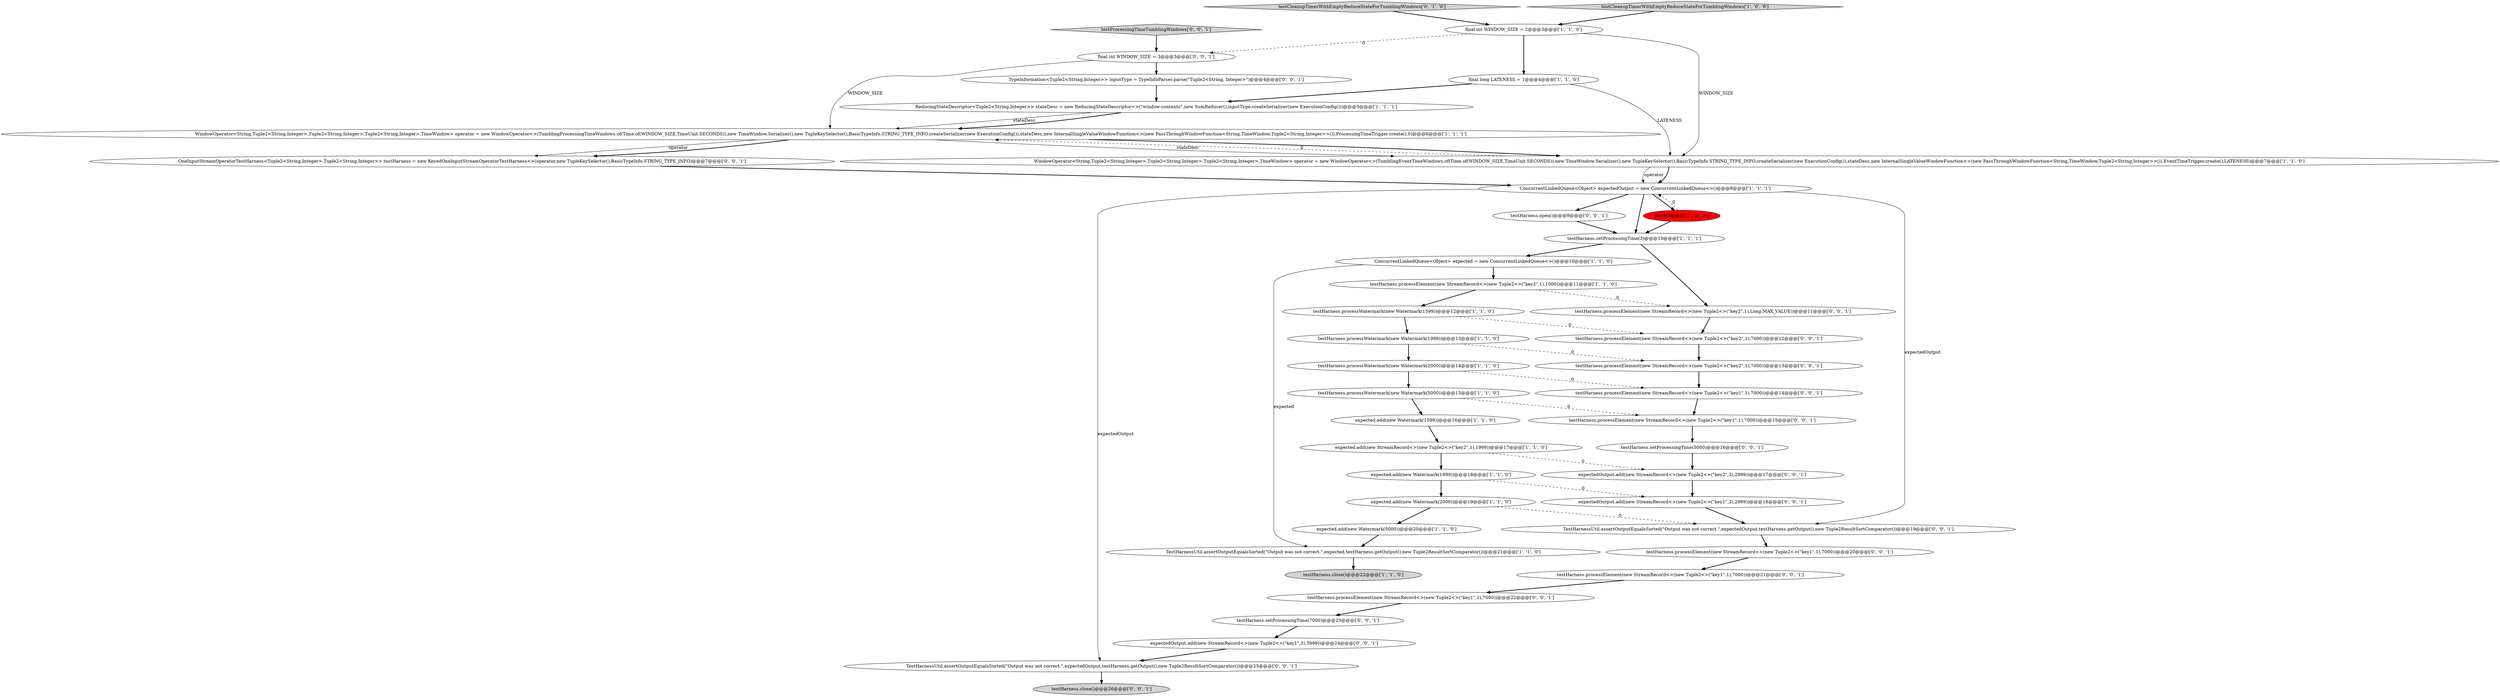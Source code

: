 digraph {
6 [style = filled, label = "ConcurrentLinkedQueue<Object> expected = new ConcurrentLinkedQueue<>()@@@10@@@['1', '1', '0']", fillcolor = white, shape = ellipse image = "AAA0AAABBB1BBB"];
39 [style = filled, label = "OneInputStreamOperatorTestHarness<Tuple2<String,Integer>,Tuple2<String,Integer>> testHarness = new KeyedOneInputStreamOperatorTestHarness<>(operator,new TupleKeySelector(),BasicTypeInfo.STRING_TYPE_INFO)@@@7@@@['0', '0', '1']", fillcolor = white, shape = ellipse image = "AAA0AAABBB3BBB"];
13 [style = filled, label = "final int WINDOW_SIZE = 2@@@3@@@['1', '1', '0']", fillcolor = white, shape = ellipse image = "AAA0AAABBB1BBB"];
10 [style = filled, label = "expected.add(new Watermark(2000))@@@19@@@['1', '1', '0']", fillcolor = white, shape = ellipse image = "AAA0AAABBB1BBB"];
11 [style = filled, label = "ConcurrentLinkedQueue<Object> expectedOutput = new ConcurrentLinkedQueue<>()@@@8@@@['1', '1', '1']", fillcolor = white, shape = ellipse image = "AAA0AAABBB1BBB"];
15 [style = filled, label = "testHarness.processElement(new StreamRecord<>(new Tuple2<>(\"key2\",1),1000))@@@11@@@['1', '1', '0']", fillcolor = white, shape = ellipse image = "AAA0AAABBB1BBB"];
16 [style = filled, label = "@@@9@@@['1', '0', '0']", fillcolor = red, shape = ellipse image = "AAA1AAABBB1BBB"];
43 [style = filled, label = "testHarness.processElement(new StreamRecord<>(new Tuple2<>(\"key1\",1),7000))@@@22@@@['0', '0', '1']", fillcolor = white, shape = ellipse image = "AAA0AAABBB3BBB"];
37 [style = filled, label = "final int WINDOW_SIZE = 3@@@3@@@['0', '0', '1']", fillcolor = white, shape = ellipse image = "AAA0AAABBB3BBB"];
42 [style = filled, label = "testProcessingTimeTumblingWindows['0', '0', '1']", fillcolor = lightgray, shape = diamond image = "AAA0AAABBB3BBB"];
9 [style = filled, label = "testHarness.processWatermark(new Watermark(5000))@@@15@@@['1', '1', '0']", fillcolor = white, shape = ellipse image = "AAA0AAABBB1BBB"];
24 [style = filled, label = "TestHarnessUtil.assertOutputEqualsSorted(\"Output was not correct.\",expectedOutput,testHarness.getOutput(),new Tuple2ResultSortComparator())@@@25@@@['0', '0', '1']", fillcolor = white, shape = ellipse image = "AAA0AAABBB3BBB"];
21 [style = filled, label = "TestHarnessUtil.assertOutputEqualsSorted(\"Output was not correct.\",expected,testHarness.getOutput(),new Tuple2ResultSortComparator())@@@21@@@['1', '1', '0']", fillcolor = white, shape = ellipse image = "AAA0AAABBB1BBB"];
41 [style = filled, label = "testHarness.processElement(new StreamRecord<>(new Tuple2<>(\"key1\",1),7000))@@@20@@@['0', '0', '1']", fillcolor = white, shape = ellipse image = "AAA0AAABBB3BBB"];
3 [style = filled, label = "expected.add(new Watermark(1599))@@@16@@@['1', '1', '0']", fillcolor = white, shape = ellipse image = "AAA0AAABBB1BBB"];
1 [style = filled, label = "testHarness.close()@@@22@@@['1', '1', '0']", fillcolor = lightgray, shape = ellipse image = "AAA0AAABBB1BBB"];
35 [style = filled, label = "testHarness.setProcessingTime(5000)@@@16@@@['0', '0', '1']", fillcolor = white, shape = ellipse image = "AAA0AAABBB3BBB"];
0 [style = filled, label = "expected.add(new StreamRecord<>(new Tuple2<>(\"key2\",1),1999))@@@17@@@['1', '1', '0']", fillcolor = white, shape = ellipse image = "AAA0AAABBB1BBB"];
36 [style = filled, label = "expectedOutput.add(new StreamRecord<>(new Tuple2<>(\"key2\",3),2999))@@@17@@@['0', '0', '1']", fillcolor = white, shape = ellipse image = "AAA0AAABBB3BBB"];
34 [style = filled, label = "testHarness.processElement(new StreamRecord<>(new Tuple2<>(\"key2\",1),Long.MAX_VALUE))@@@11@@@['0', '0', '1']", fillcolor = white, shape = ellipse image = "AAA0AAABBB3BBB"];
12 [style = filled, label = "testHarness.processWatermark(new Watermark(2000))@@@14@@@['1', '1', '0']", fillcolor = white, shape = ellipse image = "AAA0AAABBB1BBB"];
5 [style = filled, label = "final long LATENESS = 1@@@4@@@['1', '1', '0']", fillcolor = white, shape = ellipse image = "AAA0AAABBB1BBB"];
32 [style = filled, label = "testHarness.setProcessingTime(7000)@@@23@@@['0', '0', '1']", fillcolor = white, shape = ellipse image = "AAA0AAABBB3BBB"];
33 [style = filled, label = "testHarness.processElement(new StreamRecord<>(new Tuple2<>(\"key2\",1),7000))@@@12@@@['0', '0', '1']", fillcolor = white, shape = ellipse image = "AAA0AAABBB3BBB"];
22 [style = filled, label = "testCleanupTimerWithEmptyReduceStateForTumblingWindows['0', '1', '0']", fillcolor = lightgray, shape = diamond image = "AAA0AAABBB2BBB"];
18 [style = filled, label = "WindowOperator<String,Tuple2<String,Integer>,Tuple2<String,Integer>,Tuple2<String,Integer>,TimeWindow> operator = new WindowOperator<>(TumblingEventTimeWindows.of(Time.of(WINDOW_SIZE,TimeUnit.SECONDS)),new TimeWindow.Serializer(),new TupleKeySelector(),BasicTypeInfo.STRING_TYPE_INFO.createSerializer(new ExecutionConfig()),stateDesc,new InternalSingleValueWindowFunction<>(new PassThroughWindowFunction<String,TimeWindow,Tuple2<String,Integer>>()),EventTimeTrigger.create(),LATENESS)@@@7@@@['1', '1', '0']", fillcolor = white, shape = ellipse image = "AAA0AAABBB1BBB"];
23 [style = filled, label = "expectedOutput.add(new StreamRecord<>(new Tuple2<>(\"key1\",3),5999))@@@24@@@['0', '0', '1']", fillcolor = white, shape = ellipse image = "AAA0AAABBB3BBB"];
20 [style = filled, label = "testHarness.processWatermark(new Watermark(1999))@@@13@@@['1', '1', '0']", fillcolor = white, shape = ellipse image = "AAA0AAABBB1BBB"];
26 [style = filled, label = "TestHarnessUtil.assertOutputEqualsSorted(\"Output was not correct.\",expectedOutput,testHarness.getOutput(),new Tuple2ResultSortComparator())@@@19@@@['0', '0', '1']", fillcolor = white, shape = ellipse image = "AAA0AAABBB3BBB"];
29 [style = filled, label = "testHarness.processElement(new StreamRecord<>(new Tuple2<>(\"key1\",1),7000))@@@14@@@['0', '0', '1']", fillcolor = white, shape = ellipse image = "AAA0AAABBB3BBB"];
30 [style = filled, label = "testHarness.processElement(new StreamRecord<>(new Tuple2<>(\"key1\",1),7000))@@@21@@@['0', '0', '1']", fillcolor = white, shape = ellipse image = "AAA0AAABBB3BBB"];
31 [style = filled, label = "expectedOutput.add(new StreamRecord<>(new Tuple2<>(\"key1\",2),2999))@@@18@@@['0', '0', '1']", fillcolor = white, shape = ellipse image = "AAA0AAABBB3BBB"];
27 [style = filled, label = "TypeInformation<Tuple2<String,Integer>> inputType = TypeInfoParser.parse(\"Tuple2<String, Integer>\")@@@4@@@['0', '0', '1']", fillcolor = white, shape = ellipse image = "AAA0AAABBB3BBB"];
14 [style = filled, label = "expected.add(new Watermark(1999))@@@18@@@['1', '1', '0']", fillcolor = white, shape = ellipse image = "AAA0AAABBB1BBB"];
4 [style = filled, label = "testCleanupTimerWithEmptyReduceStateForTumblingWindows['1', '0', '0']", fillcolor = lightgray, shape = diamond image = "AAA0AAABBB1BBB"];
40 [style = filled, label = "testHarness.processElement(new StreamRecord<>(new Tuple2<>(\"key1\",1),7000))@@@15@@@['0', '0', '1']", fillcolor = white, shape = ellipse image = "AAA0AAABBB3BBB"];
8 [style = filled, label = "WindowOperator<String,Tuple2<String,Integer>,Tuple2<String,Integer>,Tuple2<String,Integer>,TimeWindow> operator = new WindowOperator<>(TumblingProcessingTimeWindows.of(Time.of(WINDOW_SIZE,TimeUnit.SECONDS)),new TimeWindow.Serializer(),new TupleKeySelector(),BasicTypeInfo.STRING_TYPE_INFO.createSerializer(new ExecutionConfig()),stateDesc,new InternalSingleValueWindowFunction<>(new PassThroughWindowFunction<String,TimeWindow,Tuple2<String,Integer>>()),ProcessingTimeTrigger.create(),0)@@@6@@@['1', '1', '1']", fillcolor = white, shape = ellipse image = "AAA0AAABBB1BBB"];
19 [style = filled, label = "expected.add(new Watermark(5000))@@@20@@@['1', '1', '0']", fillcolor = white, shape = ellipse image = "AAA0AAABBB1BBB"];
28 [style = filled, label = "testHarness.close()@@@26@@@['0', '0', '1']", fillcolor = lightgray, shape = ellipse image = "AAA0AAABBB3BBB"];
25 [style = filled, label = "testHarness.processElement(new StreamRecord<>(new Tuple2<>(\"key2\",1),7000))@@@13@@@['0', '0', '1']", fillcolor = white, shape = ellipse image = "AAA0AAABBB3BBB"];
38 [style = filled, label = "testHarness.open()@@@9@@@['0', '0', '1']", fillcolor = white, shape = ellipse image = "AAA0AAABBB3BBB"];
7 [style = filled, label = "testHarness.processWatermark(new Watermark(1599))@@@12@@@['1', '1', '0']", fillcolor = white, shape = ellipse image = "AAA0AAABBB1BBB"];
17 [style = filled, label = "testHarness.setProcessingTime(3)@@@10@@@['1', '1', '1']", fillcolor = white, shape = ellipse image = "AAA0AAABBB1BBB"];
2 [style = filled, label = "ReducingStateDescriptor<Tuple2<String,Integer>> stateDesc = new ReducingStateDescriptor<>(\"window-contents\",new SumReducer(),inputType.createSerializer(new ExecutionConfig()))@@@5@@@['1', '1', '1']", fillcolor = white, shape = ellipse image = "AAA0AAABBB1BBB"];
11->16 [style = bold, label=""];
24->28 [style = bold, label=""];
14->31 [style = dashed, label="0"];
13->37 [style = dashed, label="0"];
15->34 [style = dashed, label="0"];
42->37 [style = bold, label=""];
11->38 [style = bold, label=""];
40->35 [style = bold, label=""];
32->23 [style = bold, label=""];
15->7 [style = bold, label=""];
13->18 [style = solid, label="WINDOW_SIZE"];
37->27 [style = bold, label=""];
11->26 [style = solid, label="expectedOutput"];
17->6 [style = bold, label=""];
2->8 [style = solid, label="stateDesc"];
30->43 [style = bold, label=""];
18->8 [style = dashed, label="0"];
8->18 [style = bold, label=""];
10->19 [style = bold, label=""];
4->13 [style = bold, label=""];
18->11 [style = bold, label=""];
34->33 [style = bold, label=""];
36->31 [style = bold, label=""];
43->32 [style = bold, label=""];
5->18 [style = solid, label="LATENESS"];
11->24 [style = solid, label="expectedOutput"];
14->10 [style = bold, label=""];
16->17 [style = bold, label=""];
7->20 [style = bold, label=""];
25->29 [style = bold, label=""];
12->9 [style = bold, label=""];
39->11 [style = bold, label=""];
3->0 [style = bold, label=""];
6->15 [style = bold, label=""];
6->21 [style = solid, label="expected"];
16->11 [style = dashed, label="0"];
31->26 [style = bold, label=""];
5->2 [style = bold, label=""];
0->14 [style = bold, label=""];
17->34 [style = bold, label=""];
26->41 [style = bold, label=""];
41->30 [style = bold, label=""];
23->24 [style = bold, label=""];
8->39 [style = solid, label="operator"];
9->40 [style = dashed, label="0"];
10->26 [style = dashed, label="0"];
20->25 [style = dashed, label="0"];
33->25 [style = bold, label=""];
18->11 [style = solid, label="operator"];
21->1 [style = bold, label=""];
20->12 [style = bold, label=""];
12->29 [style = dashed, label="0"];
8->18 [style = solid, label="stateDesc"];
13->5 [style = bold, label=""];
9->3 [style = bold, label=""];
11->17 [style = bold, label=""];
29->40 [style = bold, label=""];
37->8 [style = solid, label="WINDOW_SIZE"];
7->33 [style = dashed, label="0"];
35->36 [style = bold, label=""];
0->36 [style = dashed, label="0"];
8->39 [style = bold, label=""];
38->17 [style = bold, label=""];
27->2 [style = bold, label=""];
22->13 [style = bold, label=""];
2->8 [style = bold, label=""];
19->21 [style = bold, label=""];
}
